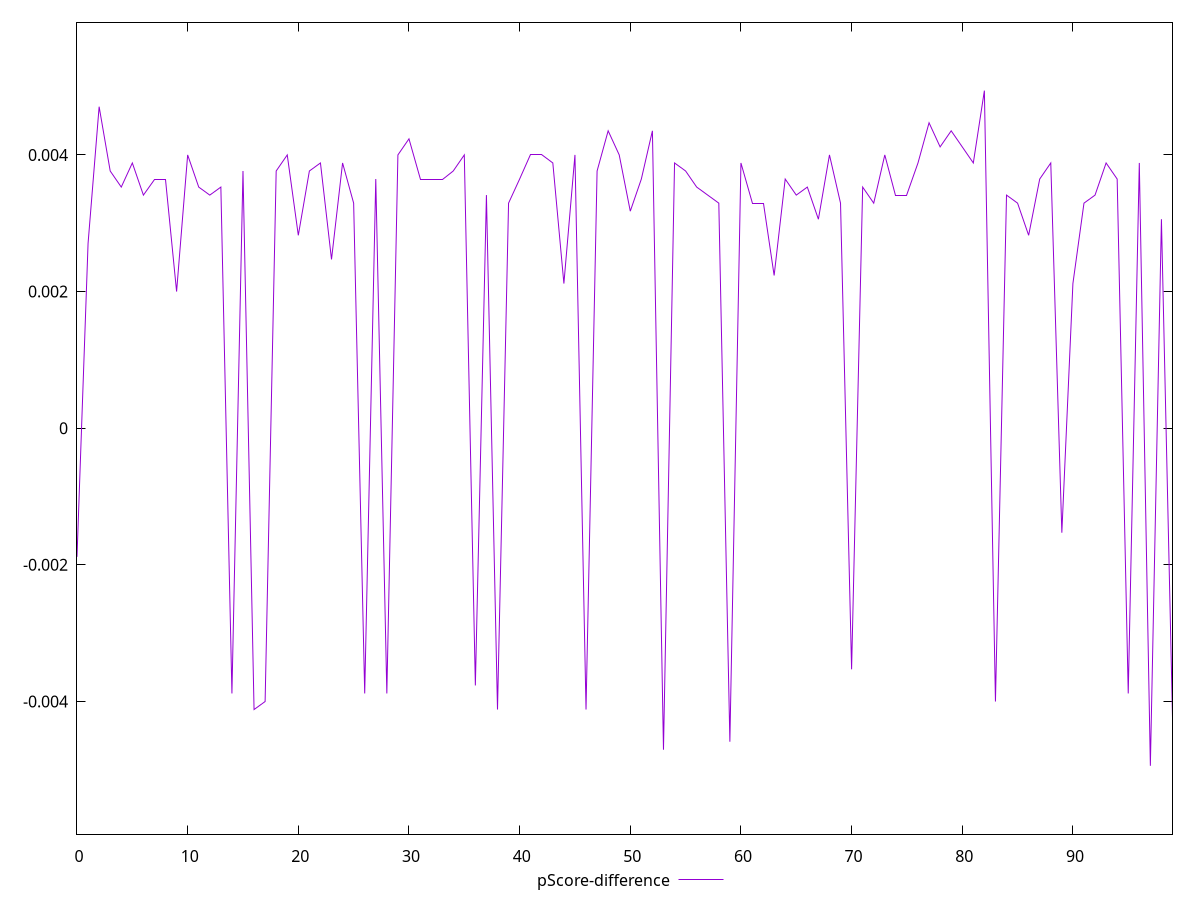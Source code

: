 reset

$pScoreDifference <<EOF
0 -0.0018823529411764461
1 0.002705882352941169
2 0.004705882352941171
3 0.003764705882352948
4 0.003529411764705892
5 0.003882352941176448
6 0.0034117647058823364
7 0.003647058823529392
8 0.003647058823529392
9 0.0020000000000000018
10 0.0040000000000000036
11 0.003529411764705892
12 0.0034117647058823364
13 0.003529411764705892
14 -0.0038823529411765034
15 0.003764705882352948
16 -0.004117647058823559
17 -0.0040000000000000036
18 0.003764705882352948
19 0.0040000000000000036
20 0.0028235294117647247
21 0.003764705882352948
22 0.003882352941176448
23 0.0024705882352941133
24 0.003882352941176448
25 0.0032941176470588363
26 -0.0038823529411765034
27 0.003647058823529392
28 -0.0038823529411765034
29 0.0040000000000000036
30 0.004235294117647059
31 0.003647058823529392
32 0.003647058823529392
33 0.003647058823529392
34 0.003764705882352948
35 0.0040000000000000036
36 -0.003764705882352948
37 0.0034117647058823364
38 -0.004117647058823559
39 0.0032941176470588363
40 0.003647058823529392
41 0.0040000000000000036
42 0.0040000000000000036
43 0.003882352941176448
44 0.002117647058823502
45 0.0040000000000000036
46 -0.004117647058823559
47 0.003764705882352948
48 0.004352941176470615
49 0.0040000000000000036
50 0.0031764705882352806
51 0.003647058823529392
52 0.004352941176470615
53 -0.004705882352941171
54 0.003882352941176448
55 0.003764705882352948
56 0.003529411764705892
57 0.0034117647058823364
58 0.0032941176470588363
59 -0.004588235294117671
60 0.003882352941176448
61 0.0032941176470588363
62 0.0032941176470588363
63 0.0022352941176470575
64 0.003647058823529392
65 0.0034117647058823364
66 0.003529411764705892
67 0.0030588235294117805
68 0.0040000000000000036
69 0.0032941176470588363
70 -0.003529411764705892
71 0.003529411764705892
72 0.0032941176470588363
73 0.0040000000000000036
74 0.0034117647058823364
75 0.0034117647058823364
76 0.003882352941176448
77 0.004470588235294115
78 0.004117647058823504
79 0.004352941176470615
80 0.004117647058823504
81 0.003882352941176448
82 0.004941176470588227
83 -0.0040000000000000036
84 0.0034117647058823364
85 0.0032941176470588363
86 0.0028235294117647247
87 0.003647058823529392
88 0.003882352941176448
89 -0.0015294117647058902
90 0.002117647058823502
91 0.0032941176470588363
92 0.0034117647058823364
93 0.003882352941176448
94 0.003647058823529392
95 -0.0038823529411765034
96 0.003882352941176448
97 -0.004941176470588227
98 0.0030588235294117805
99 -0.004235294117647059
EOF

set key outside below
set xrange [0:99]
set yrange [-0.005941176470588227:0.005941176470588227]
set trange [-0.005941176470588227:0.005941176470588227]
set terminal svg size 640, 500 enhanced background rgb 'white'
set output "reports/report_00031_2021-02-24T23-18-18.084Z/uses-rel-preload/samples/music/pScore-difference/values.svg"

plot $pScoreDifference title "pScore-difference" with line

reset
